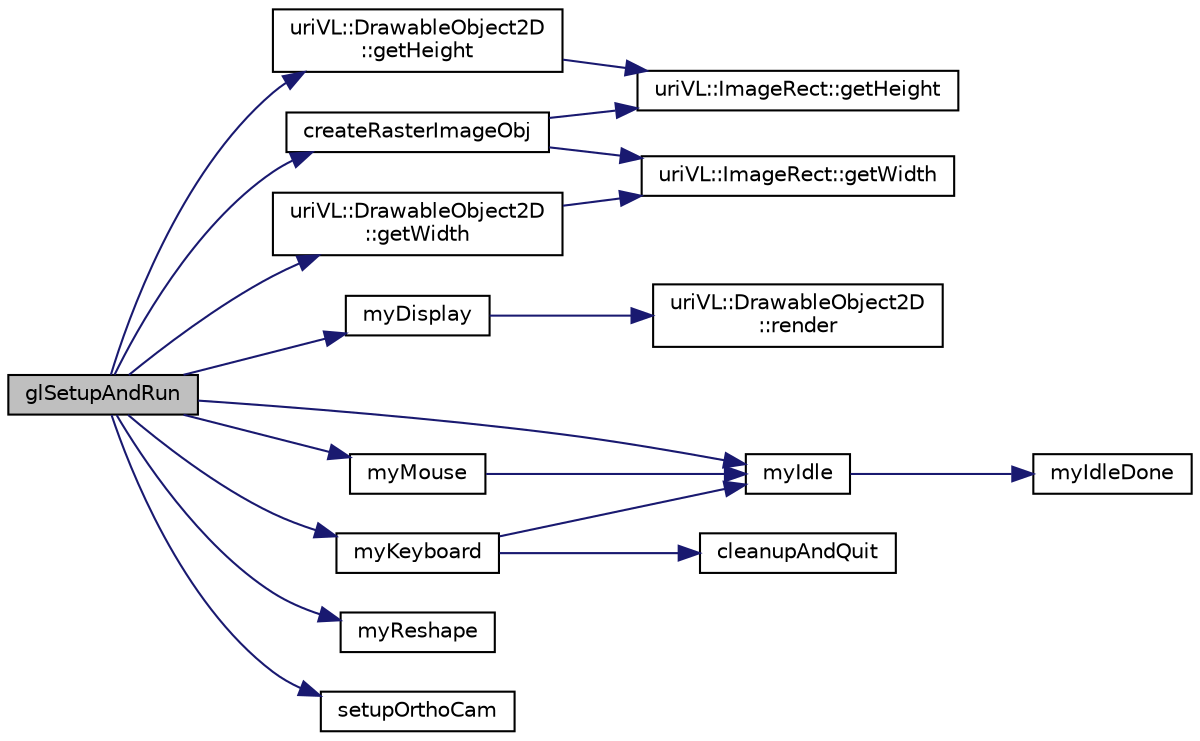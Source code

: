 digraph "glSetupAndRun"
{
  edge [fontname="Helvetica",fontsize="10",labelfontname="Helvetica",labelfontsize="10"];
  node [fontname="Helvetica",fontsize="10",shape=record];
  rankdir="LR";
  Node1 [label="glSetupAndRun",height=0.2,width=0.4,color="black", fillcolor="grey75", style="filled", fontcolor="black"];
  Node1 -> Node2 [color="midnightblue",fontsize="10",style="solid",fontname="Helvetica"];
  Node2 [label="createRasterImageObj",height=0.2,width=0.4,color="black", fillcolor="white", style="filled",URL="$playMovie__main_8cpp.html#ac85cb0ad2757c794788cef3bea1b268e"];
  Node2 -> Node3 [color="midnightblue",fontsize="10",style="solid",fontname="Helvetica"];
  Node3 [label="uriVL::ImageRect::getHeight",height=0.2,width=0.4,color="black", fillcolor="white", style="filled",URL="$classuriVL_1_1ImageRect.html#aa757d85ab5d5230bc0ca53f5960e14f3",tooltip="Returns the height of the rectangle. "];
  Node2 -> Node4 [color="midnightblue",fontsize="10",style="solid",fontname="Helvetica"];
  Node4 [label="uriVL::ImageRect::getWidth",height=0.2,width=0.4,color="black", fillcolor="white", style="filled",URL="$classuriVL_1_1ImageRect.html#a1081dc6f638b33ebf30d0a43d51289ef",tooltip="Returns the width of the rectangle. "];
  Node1 -> Node5 [color="midnightblue",fontsize="10",style="solid",fontname="Helvetica"];
  Node5 [label="uriVL::DrawableObject2D\l::getHeight",height=0.2,width=0.4,color="black", fillcolor="white", style="filled",URL="$classuriVL_1_1DrawableObject2D.html#a0fa48af9667c5a4b53bd2a9bf0eea240",tooltip="Returns the number of rows for the image. "];
  Node5 -> Node3 [color="midnightblue",fontsize="10",style="solid",fontname="Helvetica"];
  Node1 -> Node6 [color="midnightblue",fontsize="10",style="solid",fontname="Helvetica"];
  Node6 [label="uriVL::DrawableObject2D\l::getWidth",height=0.2,width=0.4,color="black", fillcolor="white", style="filled",URL="$classuriVL_1_1DrawableObject2D.html#a01127dbd10a99cdbb7596e48539068c9",tooltip="Returns the number of columns for the image. "];
  Node6 -> Node4 [color="midnightblue",fontsize="10",style="solid",fontname="Helvetica"];
  Node1 -> Node7 [color="midnightblue",fontsize="10",style="solid",fontname="Helvetica"];
  Node7 [label="myDisplay",height=0.2,width=0.4,color="black", fillcolor="white", style="filled",URL="$playMovie__main_8cpp.html#ac158bfc1571fb83c31d7035c8497a5a3"];
  Node7 -> Node8 [color="midnightblue",fontsize="10",style="solid",fontname="Helvetica"];
  Node8 [label="uriVL::DrawableObject2D\l::render",height=0.2,width=0.4,color="black", fillcolor="white", style="filled",URL="$classuriVL_1_1DrawableObject2D.html#ac8e503cfade891e7ac2a25467cb7d24a",tooltip="Renders the object at the default depth and (0, 0) location. "];
  Node1 -> Node9 [color="midnightblue",fontsize="10",style="solid",fontname="Helvetica"];
  Node9 [label="myIdle",height=0.2,width=0.4,color="black", fillcolor="white", style="filled",URL="$playMovie__main_8cpp.html#a8b6b5874f18eb288af28f2ea8dc37afd"];
  Node9 -> Node10 [color="midnightblue",fontsize="10",style="solid",fontname="Helvetica"];
  Node10 [label="myIdleDone",height=0.2,width=0.4,color="black", fillcolor="white", style="filled",URL="$playMovie__main_8cpp.html#aecb76b76a1aa99390ebe7615612927dd"];
  Node1 -> Node11 [color="midnightblue",fontsize="10",style="solid",fontname="Helvetica"];
  Node11 [label="myKeyboard",height=0.2,width=0.4,color="black", fillcolor="white", style="filled",URL="$playMovie__main_8cpp.html#a2380242ef771b5a0d59cce4a680dc9df"];
  Node11 -> Node12 [color="midnightblue",fontsize="10",style="solid",fontname="Helvetica"];
  Node12 [label="cleanupAndQuit",height=0.2,width=0.4,color="black", fillcolor="white", style="filled",URL="$playMovie__main_8cpp.html#ab5774c0c168c63ad4c75e9bf6f09e72b"];
  Node11 -> Node9 [color="midnightblue",fontsize="10",style="solid",fontname="Helvetica"];
  Node1 -> Node13 [color="midnightblue",fontsize="10",style="solid",fontname="Helvetica"];
  Node13 [label="myMouse",height=0.2,width=0.4,color="black", fillcolor="white", style="filled",URL="$playMovie__main_8cpp.html#a9bc4be0bf730d5bb02788a3969a9cdfa"];
  Node13 -> Node9 [color="midnightblue",fontsize="10",style="solid",fontname="Helvetica"];
  Node1 -> Node14 [color="midnightblue",fontsize="10",style="solid",fontname="Helvetica"];
  Node14 [label="myReshape",height=0.2,width=0.4,color="black", fillcolor="white", style="filled",URL="$playMovie__main_8cpp.html#ae659bda7aa3ae9f52f7fed05f3c900fb"];
  Node1 -> Node15 [color="midnightblue",fontsize="10",style="solid",fontname="Helvetica"];
  Node15 [label="setupOrthoCam",height=0.2,width=0.4,color="black", fillcolor="white", style="filled",URL="$playMovie__main_8cpp.html#a63754419aeda022dcd6db14eaddd530f"];
}
